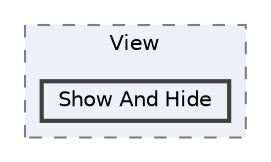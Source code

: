 digraph "002_UI/Script/View/Show And Hide"
{
 // LATEX_PDF_SIZE
  bgcolor="transparent";
  edge [fontname=Helvetica,fontsize=10,labelfontname=Helvetica,labelfontsize=10];
  node [fontname=Helvetica,fontsize=10,shape=box,height=0.2,width=0.4];
  compound=true
  subgraph clusterdir_f452f0b4e8c83983ded0770302f256e3 {
    graph [ bgcolor="#edf0f7", pencolor="grey50", label="View", fontname=Helvetica,fontsize=10 style="filled,dashed", URL="dir_f452f0b4e8c83983ded0770302f256e3.html",tooltip=""]
  dir_4217c2de6463d1b622cf751b5038c205 [label="Show And Hide", fillcolor="#edf0f7", color="grey25", style="filled,bold", URL="dir_4217c2de6463d1b622cf751b5038c205.html",tooltip=""];
  }
}
